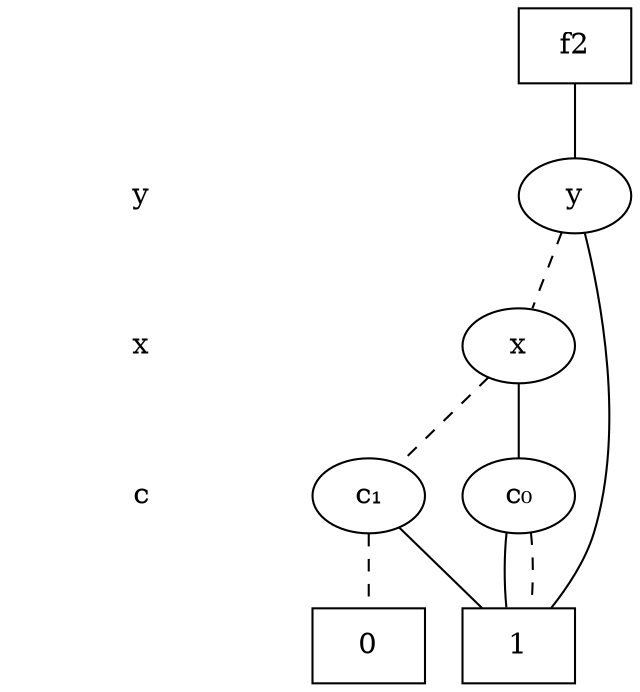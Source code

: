 digraph "ZDD" {
size = "7.5,10"
center = true;
edge [dir = none];
{ node [shape = plaintext];
  edge [style = invis];
  "CONST NODES" [style = invis];
" y " -> " x " -> " c " -> "CONST NODES"; 
}
{ rank = same; node [shape = box]; edge [style = invis];
"  f2  "; }
{ rank = same; " y ";
"y";
}
{ rank = same; " x ";
"x";
}
{ rank = same; " c ";
"c₀";
"c₁";
}
{ rank = same; "CONST NODES";
{ node [shape = box]; "0x1a6";
"0x1a5";
}
}
"  f2  " -> "y" [style = solid];
"y" -> "0x1a5";
"y" -> "x" [style = dashed];
"x" -> "c₀";
"x" -> "c₁" [style = dashed];
"c₀" -> "0x1a5";
"c₀" -> "0x1a5" [style = dashed];
"c₁" -> "0x1a5";
"c₁" -> "0x1a6" [style = dashed];
"0x1a6" [label = "0"];
"0x1a5" [label = "1"];
}
